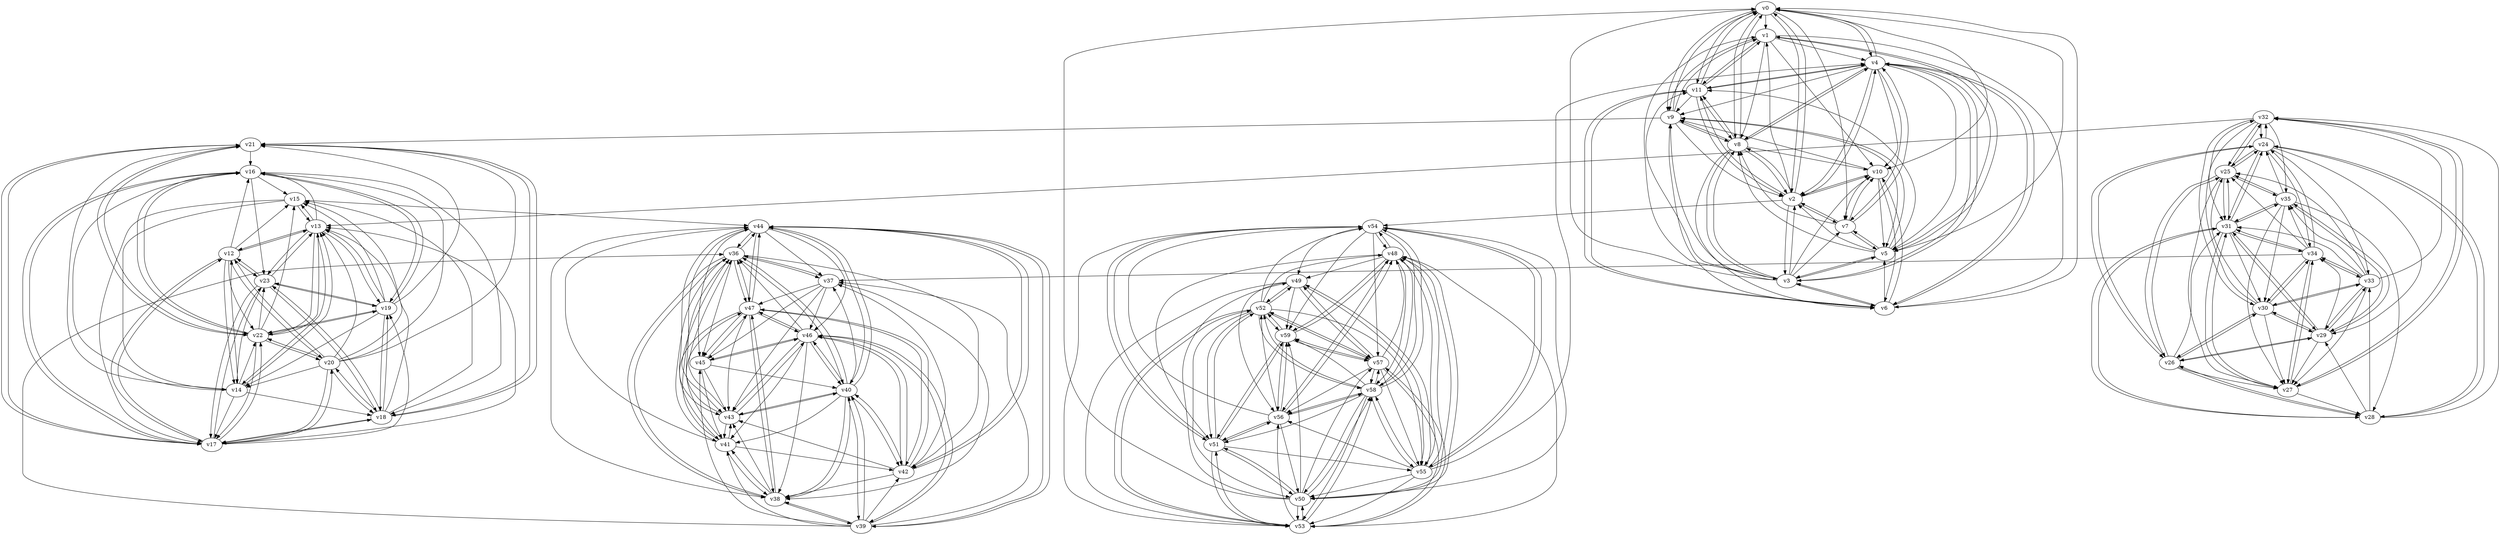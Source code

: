 digraph buchi_test080 {
    v0 [name="v0", player=1, priority=0];
    v1 [name="v1", player=0, priority=0];
    v2 [name="v2", player=0, priority=1];
    v3 [name="v3", player=0, priority=1];
    v4 [name="v4", player=1, priority=1];
    v5 [name="v5", player=1, priority=0];
    v6 [name="v6", player=0, priority=0];
    v7 [name="v7", player=0, priority=1];
    v8 [name="v8", player=0, priority=0];
    v9 [name="v9", player=1, priority=1];
    v10 [name="v10", player=0, priority=1];
    v11 [name="v11", player=1, priority=1];
    v12 [name="v12", player=0, priority=0];
    v13 [name="v13", player=0, priority=0];
    v14 [name="v14", player=1, priority=1];
    v15 [name="v15", player=1, priority=0];
    v16 [name="v16", player=0, priority=0];
    v17 [name="v17", player=0, priority=1];
    v18 [name="v18", player=0, priority=0];
    v19 [name="v19", player=1, priority=0];
    v20 [name="v20", player=0, priority=0];
    v21 [name="v21", player=1, priority=1];
    v22 [name="v22", player=1, priority=1];
    v23 [name="v23", player=1, priority=0];
    v24 [name="v24", player=1, priority=1];
    v25 [name="v25", player=0, priority=1];
    v26 [name="v26", player=1, priority=0];
    v27 [name="v27", player=0, priority=1];
    v28 [name="v28", player=0, priority=0];
    v29 [name="v29", player=0, priority=0];
    v30 [name="v30", player=0, priority=1];
    v31 [name="v31", player=0, priority=0];
    v32 [name="v32", player=1, priority=0];
    v33 [name="v33", player=0, priority=1];
    v34 [name="v34", player=0, priority=0];
    v35 [name="v35", player=1, priority=1];
    v36 [name="v36", player=0, priority=0];
    v37 [name="v37", player=1, priority=0];
    v38 [name="v38", player=1, priority=1];
    v39 [name="v39", player=0, priority=0];
    v40 [name="v40", player=1, priority=0];
    v41 [name="v41", player=1, priority=1];
    v42 [name="v42", player=0, priority=1];
    v43 [name="v43", player=1, priority=0];
    v44 [name="v44", player=1, priority=1];
    v45 [name="v45", player=0, priority=1];
    v46 [name="v46", player=0, priority=1];
    v47 [name="v47", player=0, priority=0];
    v48 [name="v48", player=0, priority=0];
    v49 [name="v49", player=0, priority=0];
    v50 [name="v50", player=1, priority=0];
    v51 [name="v51", player=1, priority=0];
    v52 [name="v52", player=0, priority=0];
    v53 [name="v53", player=1, priority=1];
    v54 [name="v54", player=0, priority=0];
    v55 [name="v55", player=0, priority=1];
    v56 [name="v56", player=1, priority=1];
    v57 [name="v57", player=1, priority=0];
    v58 [name="v58", player=0, priority=0];
    v59 [name="v59", player=1, priority=0];
    v18 -> v17;
    v26 -> v30;
    v8 -> v0;
    v8 -> v9;
    v0 -> v5;
    v40 -> v41;
    v19 -> v18;
    v48 -> v54;
    v33 -> v29;
    v41 -> v42;
    v4 -> v2;
    v44 -> v38;
    v52 -> v51;
    v44 -> v47;
    v3 -> v6;
    v22 -> v19;
    v34 -> v30;
    v26 -> v25;
    v18 -> v21;
    v29 -> v27;
    v8 -> v4;
    v11 -> v0;
    v40 -> v36;
    v48 -> v49;
    v0 -> v9;
    v11 -> v9;
    v48 -> v58;
    v44 -> v42;
    v3 -> v1;
    v51 -> v50;
    v3 -> v10;
    v22 -> v23;
    v34 -> v25;
    v51 -> v59;
    v2 -> v54;
    v36 -> v43;
    v47 -> v43;
    v55 -> v56;
    v21 -> v18;
    v29 -> v31;
    v11 -> v4;
    v48 -> v53;
    v54 -> v51;
    v25 -> v24;
    v44 -> v37;
    v3 -> v5;
    v43 -> v41;
    v51 -> v54;
    v7 -> v2;
    v36 -> v38;
    v47 -> v38;
    v36 -> v47;
    v29 -> v26;
    v21 -> v22;
    v50 -> v58;
    v29 -> v35;
    v40 -> v44;
    v2 -> v8;
    v54 -> v55;
    v3 -> v0;
    v43 -> v36;
    v22 -> v13;
    v24 -> v32;
    v3 -> v9;
    v14 -> v18;
    v17 -> v20;
    v28 -> v29;
    v36 -> v42;
    v47 -> v42;
    v6 -> v10;
    v58 -> v48;
    v58 -> v57;
    v21 -> v17;
    v50 -> v53;
    v29 -> v30;
    v10 -> v7;
    v2 -> v3;
    v54 -> v50;
    v54 -> v59;
    v32 -> v31;
    v35 -> v27;
    v3 -> v4;
    v43 -> v40;
    v51 -> v53;
    v28 -> v24;
    v36 -> v37;
    v28 -> v33;
    v47 -> v46;
    v6 -> v5;
    v58 -> v52;
    v50 -> v48;
    v42 -> v44;
    v50 -> v57;
    v10 -> v2;
    v39 -> v38;
    v31 -> v34;
    v2 -> v7;
    v13 -> v22;
    v32 -> v35;
    v16 -> v18;
    v24 -> v31;
    v35 -> v31;
    v43 -> v44;
    v5 -> v8;
    v17 -> v19;
    v57 -> v55;
    v6 -> v0;
    v6 -> v9;
    v58 -> v56;
    v21 -> v16;
    v31 -> v29;
    v10 -> v6;
    v39 -> v42;
    v2 -> v11;
    v54 -> v49;
    v32 -> v30;
    v24 -> v26;
    v16 -> v22;
    v55 -> v4;
    v5 -> v3;
    v46 -> v41;
    v9 -> v1;
    v17 -> v23;
    v57 -> v59;
    v49 -> v55;
    v6 -> v4;
    v58 -> v51;
    v42 -> v43;
    v20 -> v15;
    v31 -> v24;
    v39 -> v37;
    v12 -> v20;
    v39 -> v46;
    v1 -> v10;
    v13 -> v12;
    v32 -> v25;
    v53 -> v57;
    v16 -> v17;
    v35 -> v30;
    v46 -> v36;
    v5 -> v7;
    v46 -> v45;
    v9 -> v5;
    v38 -> v41;
    v49 -> v59;
    v27 -> v31;
    v30 -> v27;
    v42 -> v38;
    v50 -> v51;
    v42 -> v47;
    v12 -> v15;
    v31 -> v28;
    v4 -> v11;
    v39 -> v41;
    v1 -> v5;
    v13 -> v16;
    v53 -> v52;
    v56 -> v48;
    v24 -> v25;
    v35 -> v25;
    v5 -> v2;
    v46 -> v40;
    v9 -> v0;
    v38 -> v36;
    v5 -> v11;
    v57 -> v49;
    v57 -> v58;
    v19 -> v13;
    v19 -> v22;
    v20 -> v14;
    v4 -> v6;
    v23 -> v19;
    v52 -> v55;
    v1 -> v9;
    v45 -> v43;
    v53 -> v56;
    v56 -> v52;
    v26 -> v29;
    v38 -> v40;
    v0 -> v4;
    v30 -> v26;
    v20 -> v18;
    v12 -> v14;
    v23 -> v14;
    v52 -> v50;
    v4 -> v10;
    v44 -> v46;
    v12 -> v23;
    v52 -> v59;
    v1 -> v4;
    v53 -> v51;
    v45 -> v47;
    v37 -> v43;
    v26 -> v24;
    v46 -> v39;
    v18 -> v20;
    v50 -> v0;
    v8 -> v3;
    v0 -> v8;
    v11 -> v8;
    v19 -> v21;
    v41 -> v36;
    v20 -> v13;
    v33 -> v32;
    v4 -> v5;
    v23 -> v18;
    v52 -> v54;
    v34 -> v24;
    v34 -> v33;
    v37 -> v38;
    v56 -> v51;
    v37 -> v47;
    v18 -> v15;
    v26 -> v28;
    v40 -> v39;
    v19 -> v16;
    v30 -> v25;
    v33 -> v27;
    v4 -> v0;
    v44 -> v36;
    v52 -> v49;
    v25 -> v32;
    v4 -> v9;
    v44 -> v45;
    v52 -> v58;
    v22 -> v17;
    v14 -> v13;
    v14 -> v22;
    v34 -> v37;
    v15 -> v14;
    v55 -> v50;
    v7 -> v10;
    v59 -> v48;
    v18 -> v19;
    v59 -> v57;
    v8 -> v2;
    v29 -> v34;
    v8 -> v11;
    v0 -> v7;
    v40 -> v43;
    v48 -> v56;
    v33 -> v31;
    v41 -> v44;
    v25 -> v27;
    v44 -> v40;
    v3 -> v8;
    v22 -> v21;
    v14 -> v17;
    v7 -> v5;
    v36 -> v41;
    v47 -> v41;
    v55 -> v54;
    v59 -> v52;
    v18 -> v23;
    v0 -> v2;
    v11 -> v2;
    v40 -> v38;
    v48 -> v51;
    v54 -> v58;
    v33 -> v35;
    v25 -> v31;
    v22 -> v16;
    v51 -> v52;
    v14 -> v12;
    v14 -> v21;
    v47 -> v36;
    v15 -> v13;
    v28 -> v32;
    v55 -> v49;
    v36 -> v45;
    v47 -> v45;
    v55 -> v58;
    v59 -> v56;
    v29 -> v33;
    v40 -> v42;
    v54 -> v53;
    v33 -> v30;
    v25 -> v26;
    v25 -> v35;
    v3 -> v7;
    v22 -> v20;
    v51 -> v56;
    v14 -> v16;
    v17 -> v18;
    v7 -> v4;
    v36 -> v40;
    v55 -> v53;
    v58 -> v55;
    v40 -> v37;
    v10 -> v5;
    v2 -> v1;
    v2 -> v10;
    v54 -> v48;
    v54 -> v57;
    v3 -> v2;
    v24 -> v34;
    v3 -> v11;
    v17 -> v13;
    v17 -> v22;
    v55 -> v48;
    v28 -> v31;
    v36 -> v44;
    v47 -> v44;
    v6 -> v3;
    v58 -> v50;
    v58 -> v59;
    v39 -> v36;
    v10 -> v9;
    v39 -> v45;
    v32 -> v24;
    v24 -> v29;
    v35 -> v29;
    v51 -> v55;
    v57 -> v53;
    v28 -> v26;
    v58 -> v54;
    v42 -> v37;
    v42 -> v46;
    v50 -> v59;
    v31 -> v27;
    v39 -> v40;
    v2 -> v0;
    v13 -> v15;
    v35 -> v24;
    v24 -> v33;
    v43 -> v46;
    v5 -> v1;
    v17 -> v12;
    v57 -> v48;
    v9 -> v8;
    v17 -> v21;
    v49 -> v53;
    v27 -> v34;
    v6 -> v11;
    v20 -> v22;
    v39 -> v44;
    v2 -> v4;
    v1 -> v8;
    v13 -> v19;
    v16 -> v15;
    v24 -> v28;
    v35 -> v28;
    v46 -> v43;
    v38 -> v39;
    v17 -> v16;
    v57 -> v52;
    v49 -> v57;
    v9 -> v21;
    v58 -> v53;
    v30 -> v34;
    v50 -> v49;
    v20 -> v17;
    v12 -> v13;
    v23 -> v13;
    v12 -> v22;
    v31 -> v35;
    v13 -> v14;
    v53 -> v50;
    v32 -> v27;
    v45 -> v46;
    v13 -> v23;
    v16 -> v19;
    v46 -> v38;
    v5 -> v9;
    v46 -> v47;
    v38 -> v43;
    v57 -> v56;
    v49 -> v52;
    v30 -> v29;
    v42 -> v40;
    v20 -> v12;
    v20 -> v21;
    v12 -> v17;
    v23 -> v17;
    v31 -> v30;
    v52 -> v53;
    v32 -> v13;
    v45 -> v41;
    v56 -> v50;
    v37 -> v46;
    v16 -> v23;
    v56 -> v59;
    v26 -> v27;
    v46 -> v42;
    v9 -> v2;
    v38 -> v47;
    v8 -> v6;
    v49 -> v56;
    v19 -> v15;
    v27 -> v28;
    v0 -> v11;
    v30 -> v33;
    v20 -> v16;
    v23 -> v12;
    v52 -> v48;
    v31 -> v25;
    v4 -> v8;
    v52 -> v57;
    v34 -> v27;
    v1 -> v11;
    v53 -> v58;
    v56 -> v54;
    v26 -> v31;
    v8 -> v10;
    v11 -> v6;
    v48 -> v55;
    v27 -> v32;
    v41 -> v43;
    v4 -> v3;
    v44 -> v39;
    v12 -> v16;
    v34 -> v31;
    v1 -> v6;
    v45 -> v40;
    v37 -> v36;
    v37 -> v45;
    v56 -> v58;
    v15 -> v17;
    v18 -> v13;
    v59 -> v51;
    v15 -> v44;
    v0 -> v1;
    v11 -> v1;
    v19 -> v14;
    v48 -> v50;
    v0 -> v10;
    v40 -> v46;
    v19 -> v23;
    v48 -> v59;
    v30 -> v32;
    v33 -> v25;
    v41 -> v38;
    v33 -> v34;
    v41 -> v47;
    v4 -> v7;
    v44 -> v43;
    v22 -> v15;
    v34 -> v35;
    v7 -> v8;
}
